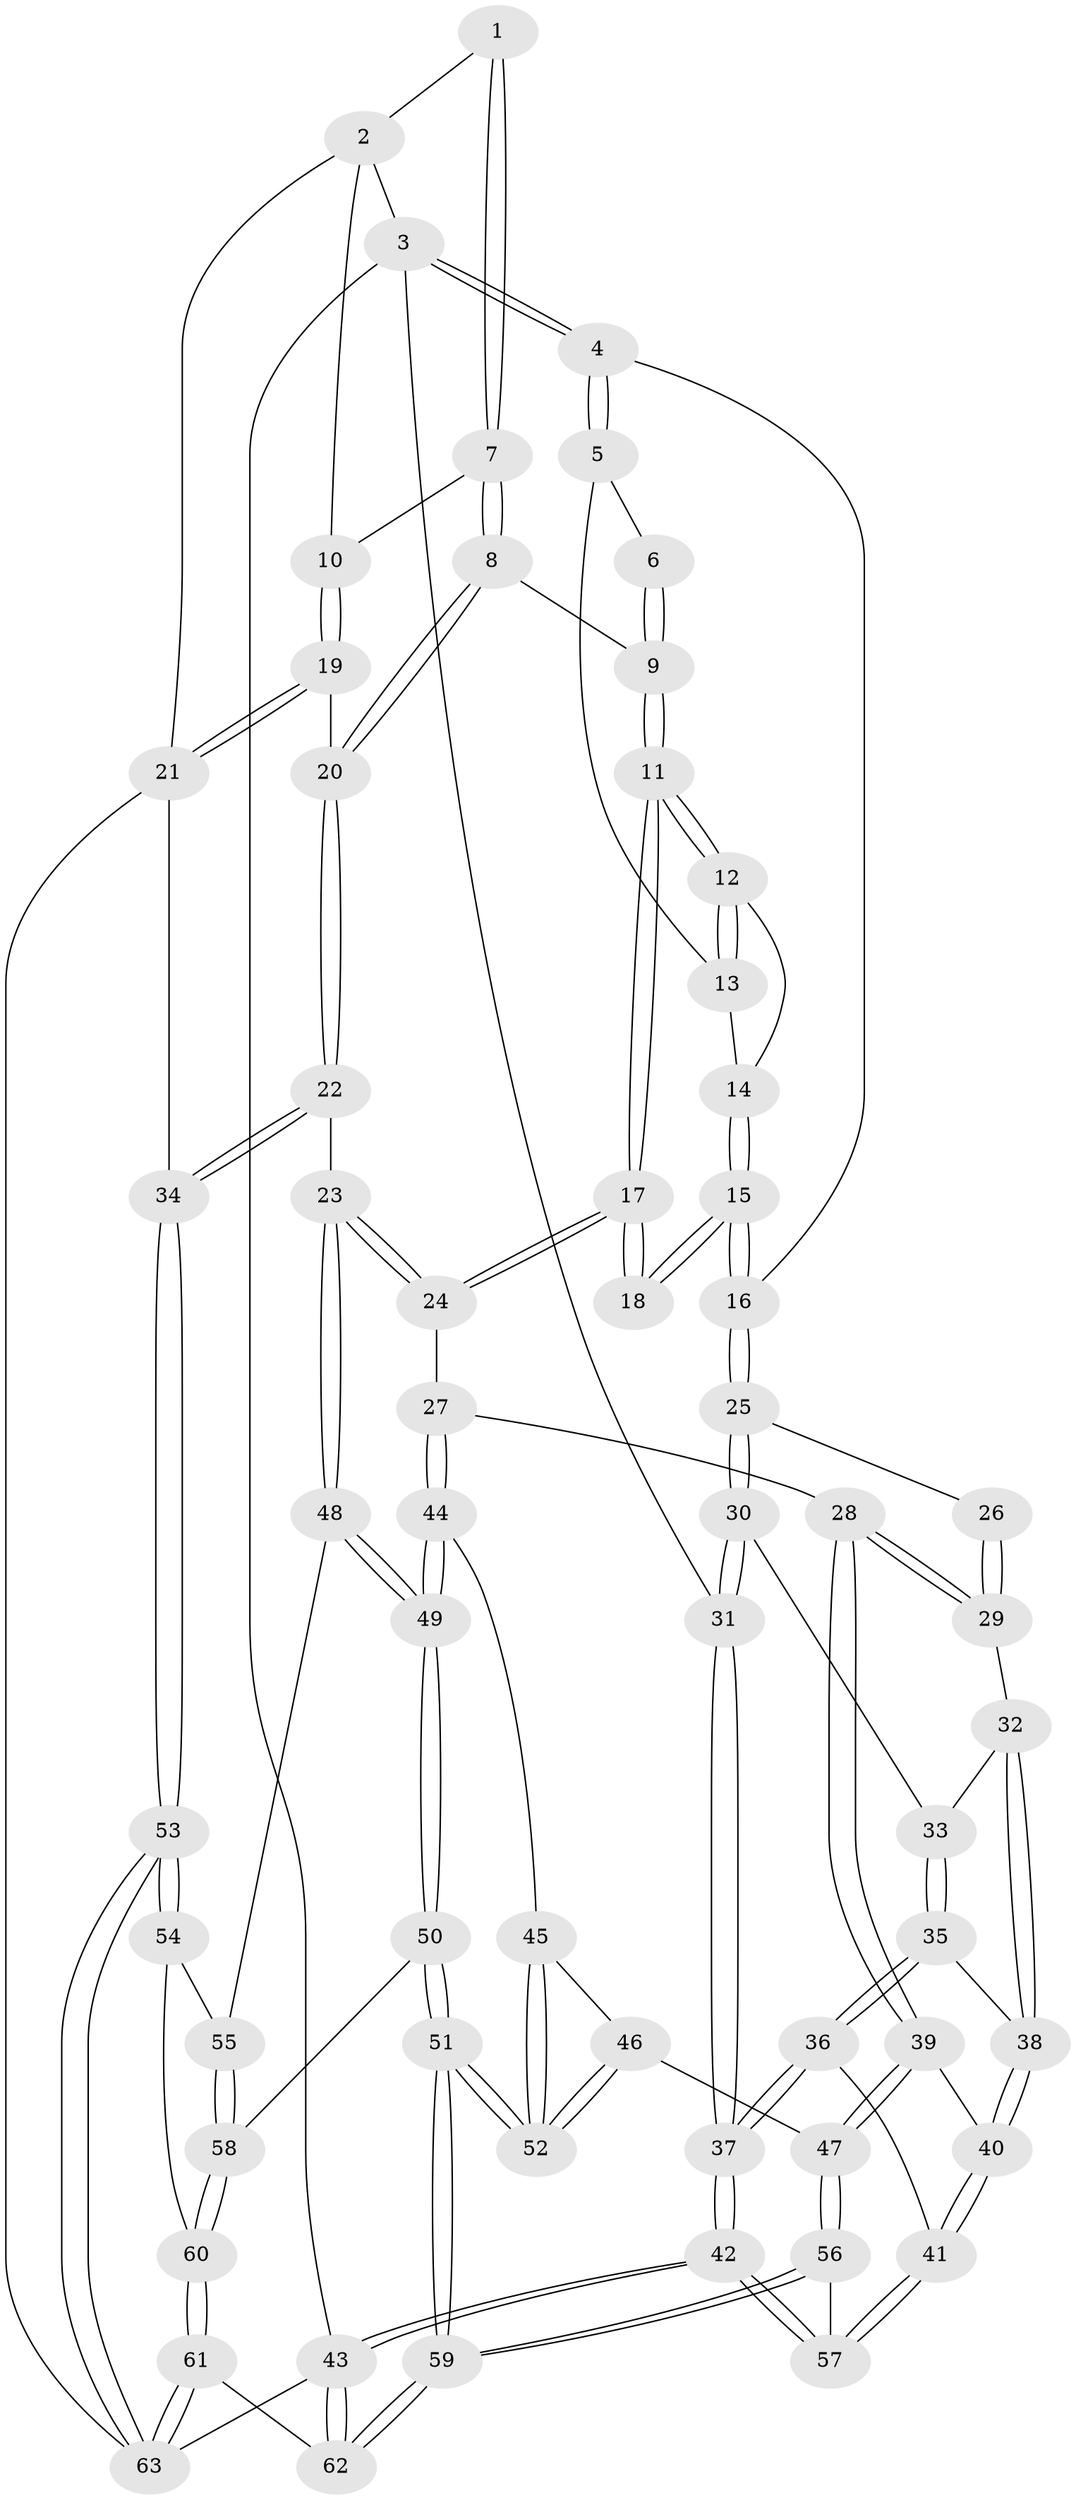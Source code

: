 // coarse degree distribution, {2: 0.16, 3: 0.12, 7: 0.08, 1: 0.04, 4: 0.32, 5: 0.12, 6: 0.04, 8: 0.08, 9: 0.04}
// Generated by graph-tools (version 1.1) at 2025/05/03/04/25 22:05:27]
// undirected, 63 vertices, 154 edges
graph export_dot {
graph [start="1"]
  node [color=gray90,style=filled];
  1 [pos="+0.7725900752638969+0"];
  2 [pos="+1+0"];
  3 [pos="+0+0"];
  4 [pos="+0+0"];
  5 [pos="+0.19690827821686085+0"];
  6 [pos="+0.4800540299815269+0"];
  7 [pos="+0.7675569437056275+0.0075573282781485635"];
  8 [pos="+0.5629219143298916+0.20029003175389423"];
  9 [pos="+0.5410579151968489+0.20123245926791966"];
  10 [pos="+0.901600847470638+0.19805272623783754"];
  11 [pos="+0.522336643754812+0.21244087213606216"];
  12 [pos="+0.4248386550517187+0.13364875034324283"];
  13 [pos="+0.19839185914650925+0"];
  14 [pos="+0.2909175197184217+0.13126037748290098"];
  15 [pos="+0.2860293879997101+0.1796050362096357"];
  16 [pos="+0.1645519590737225+0.29537276276021784"];
  17 [pos="+0.4974830940018265+0.24377336748004133"];
  18 [pos="+0.4833100005497722+0.24919902141890762"];
  19 [pos="+0.9290690259985048+0.2519204071646842"];
  20 [pos="+0.7919092157628493+0.33881222138895967"];
  21 [pos="+1+0.2861961641898064"];
  22 [pos="+0.7382586961017388+0.5152503962564715"];
  23 [pos="+0.6974319458745548+0.535502786144274"];
  24 [pos="+0.561605437523162+0.5141231209807242"];
  25 [pos="+0.16573924382414673+0.31157374791185943"];
  26 [pos="+0.43206376535316476+0.2871253078250519"];
  27 [pos="+0.4877619583250209+0.549124022594834"];
  28 [pos="+0.4285306537412123+0.530083689222102"];
  29 [pos="+0.3512696977277755+0.46297584759855"];
  30 [pos="+0.15123007431687988+0.36197876347889424"];
  31 [pos="+0+0.40160695704043053"];
  32 [pos="+0.2394098384462935+0.4524590298218266"];
  33 [pos="+0.16366580772972694+0.39036487000607567"];
  34 [pos="+1+0.7550679554576598"];
  35 [pos="+0.07124260612391167+0.5686478287480263"];
  36 [pos="+0.019911546059410323+0.6312260440834333"];
  37 [pos="+0+0.6074133091034871"];
  38 [pos="+0.23605291742203582+0.5890224396089259"];
  39 [pos="+0.27178578749246884+0.659076664901713"];
  40 [pos="+0.2502298209727302+0.6528672879121977"];
  41 [pos="+0.1257518479882499+0.7274503561521356"];
  42 [pos="+0+0.8851385046500029"];
  43 [pos="+0+1"];
  44 [pos="+0.4827410800081841+0.5808361688748468"];
  45 [pos="+0.4772861349560356+0.5903749751081314"];
  46 [pos="+0.3902558096762522+0.7206777647826992"];
  47 [pos="+0.3320918383725586+0.7175890909241921"];
  48 [pos="+0.6819210350255512+0.644597669915707"];
  49 [pos="+0.5448551147481023+0.7233432915819603"];
  50 [pos="+0.5237279909770425+0.8293064835739953"];
  51 [pos="+0.4898445908386135+0.8370996233647942"];
  52 [pos="+0.48454957675548066+0.8300889114182842"];
  53 [pos="+1+0.8092234957899153"];
  54 [pos="+0.7943169011310219+0.8262201537289026"];
  55 [pos="+0.6847431606310568+0.6625917518021256"];
  56 [pos="+0.23369596097913267+0.9850726090111495"];
  57 [pos="+0.13189000101723383+0.862153686075815"];
  58 [pos="+0.5943462530302941+0.8470220673417841"];
  59 [pos="+0.27934395102136456+1"];
  60 [pos="+0.6693052311805106+0.901104622688623"];
  61 [pos="+0.6735761130064077+1"];
  62 [pos="+0.2802189148595699+1"];
  63 [pos="+1+1"];
  1 -- 2;
  1 -- 7;
  1 -- 7;
  2 -- 3;
  2 -- 10;
  2 -- 21;
  3 -- 4;
  3 -- 4;
  3 -- 31;
  3 -- 43;
  4 -- 5;
  4 -- 5;
  4 -- 16;
  5 -- 6;
  5 -- 13;
  6 -- 9;
  6 -- 9;
  7 -- 8;
  7 -- 8;
  7 -- 10;
  8 -- 9;
  8 -- 20;
  8 -- 20;
  9 -- 11;
  9 -- 11;
  10 -- 19;
  10 -- 19;
  11 -- 12;
  11 -- 12;
  11 -- 17;
  11 -- 17;
  12 -- 13;
  12 -- 13;
  12 -- 14;
  13 -- 14;
  14 -- 15;
  14 -- 15;
  15 -- 16;
  15 -- 16;
  15 -- 18;
  15 -- 18;
  16 -- 25;
  16 -- 25;
  17 -- 18;
  17 -- 18;
  17 -- 24;
  17 -- 24;
  19 -- 20;
  19 -- 21;
  19 -- 21;
  20 -- 22;
  20 -- 22;
  21 -- 34;
  21 -- 63;
  22 -- 23;
  22 -- 34;
  22 -- 34;
  23 -- 24;
  23 -- 24;
  23 -- 48;
  23 -- 48;
  24 -- 27;
  25 -- 26;
  25 -- 30;
  25 -- 30;
  26 -- 29;
  26 -- 29;
  27 -- 28;
  27 -- 44;
  27 -- 44;
  28 -- 29;
  28 -- 29;
  28 -- 39;
  28 -- 39;
  29 -- 32;
  30 -- 31;
  30 -- 31;
  30 -- 33;
  31 -- 37;
  31 -- 37;
  32 -- 33;
  32 -- 38;
  32 -- 38;
  33 -- 35;
  33 -- 35;
  34 -- 53;
  34 -- 53;
  35 -- 36;
  35 -- 36;
  35 -- 38;
  36 -- 37;
  36 -- 37;
  36 -- 41;
  37 -- 42;
  37 -- 42;
  38 -- 40;
  38 -- 40;
  39 -- 40;
  39 -- 47;
  39 -- 47;
  40 -- 41;
  40 -- 41;
  41 -- 57;
  41 -- 57;
  42 -- 43;
  42 -- 43;
  42 -- 57;
  42 -- 57;
  43 -- 62;
  43 -- 62;
  43 -- 63;
  44 -- 45;
  44 -- 49;
  44 -- 49;
  45 -- 46;
  45 -- 52;
  45 -- 52;
  46 -- 47;
  46 -- 52;
  46 -- 52;
  47 -- 56;
  47 -- 56;
  48 -- 49;
  48 -- 49;
  48 -- 55;
  49 -- 50;
  49 -- 50;
  50 -- 51;
  50 -- 51;
  50 -- 58;
  51 -- 52;
  51 -- 52;
  51 -- 59;
  51 -- 59;
  53 -- 54;
  53 -- 54;
  53 -- 63;
  53 -- 63;
  54 -- 55;
  54 -- 60;
  55 -- 58;
  55 -- 58;
  56 -- 57;
  56 -- 59;
  56 -- 59;
  58 -- 60;
  58 -- 60;
  59 -- 62;
  59 -- 62;
  60 -- 61;
  60 -- 61;
  61 -- 62;
  61 -- 63;
  61 -- 63;
}
